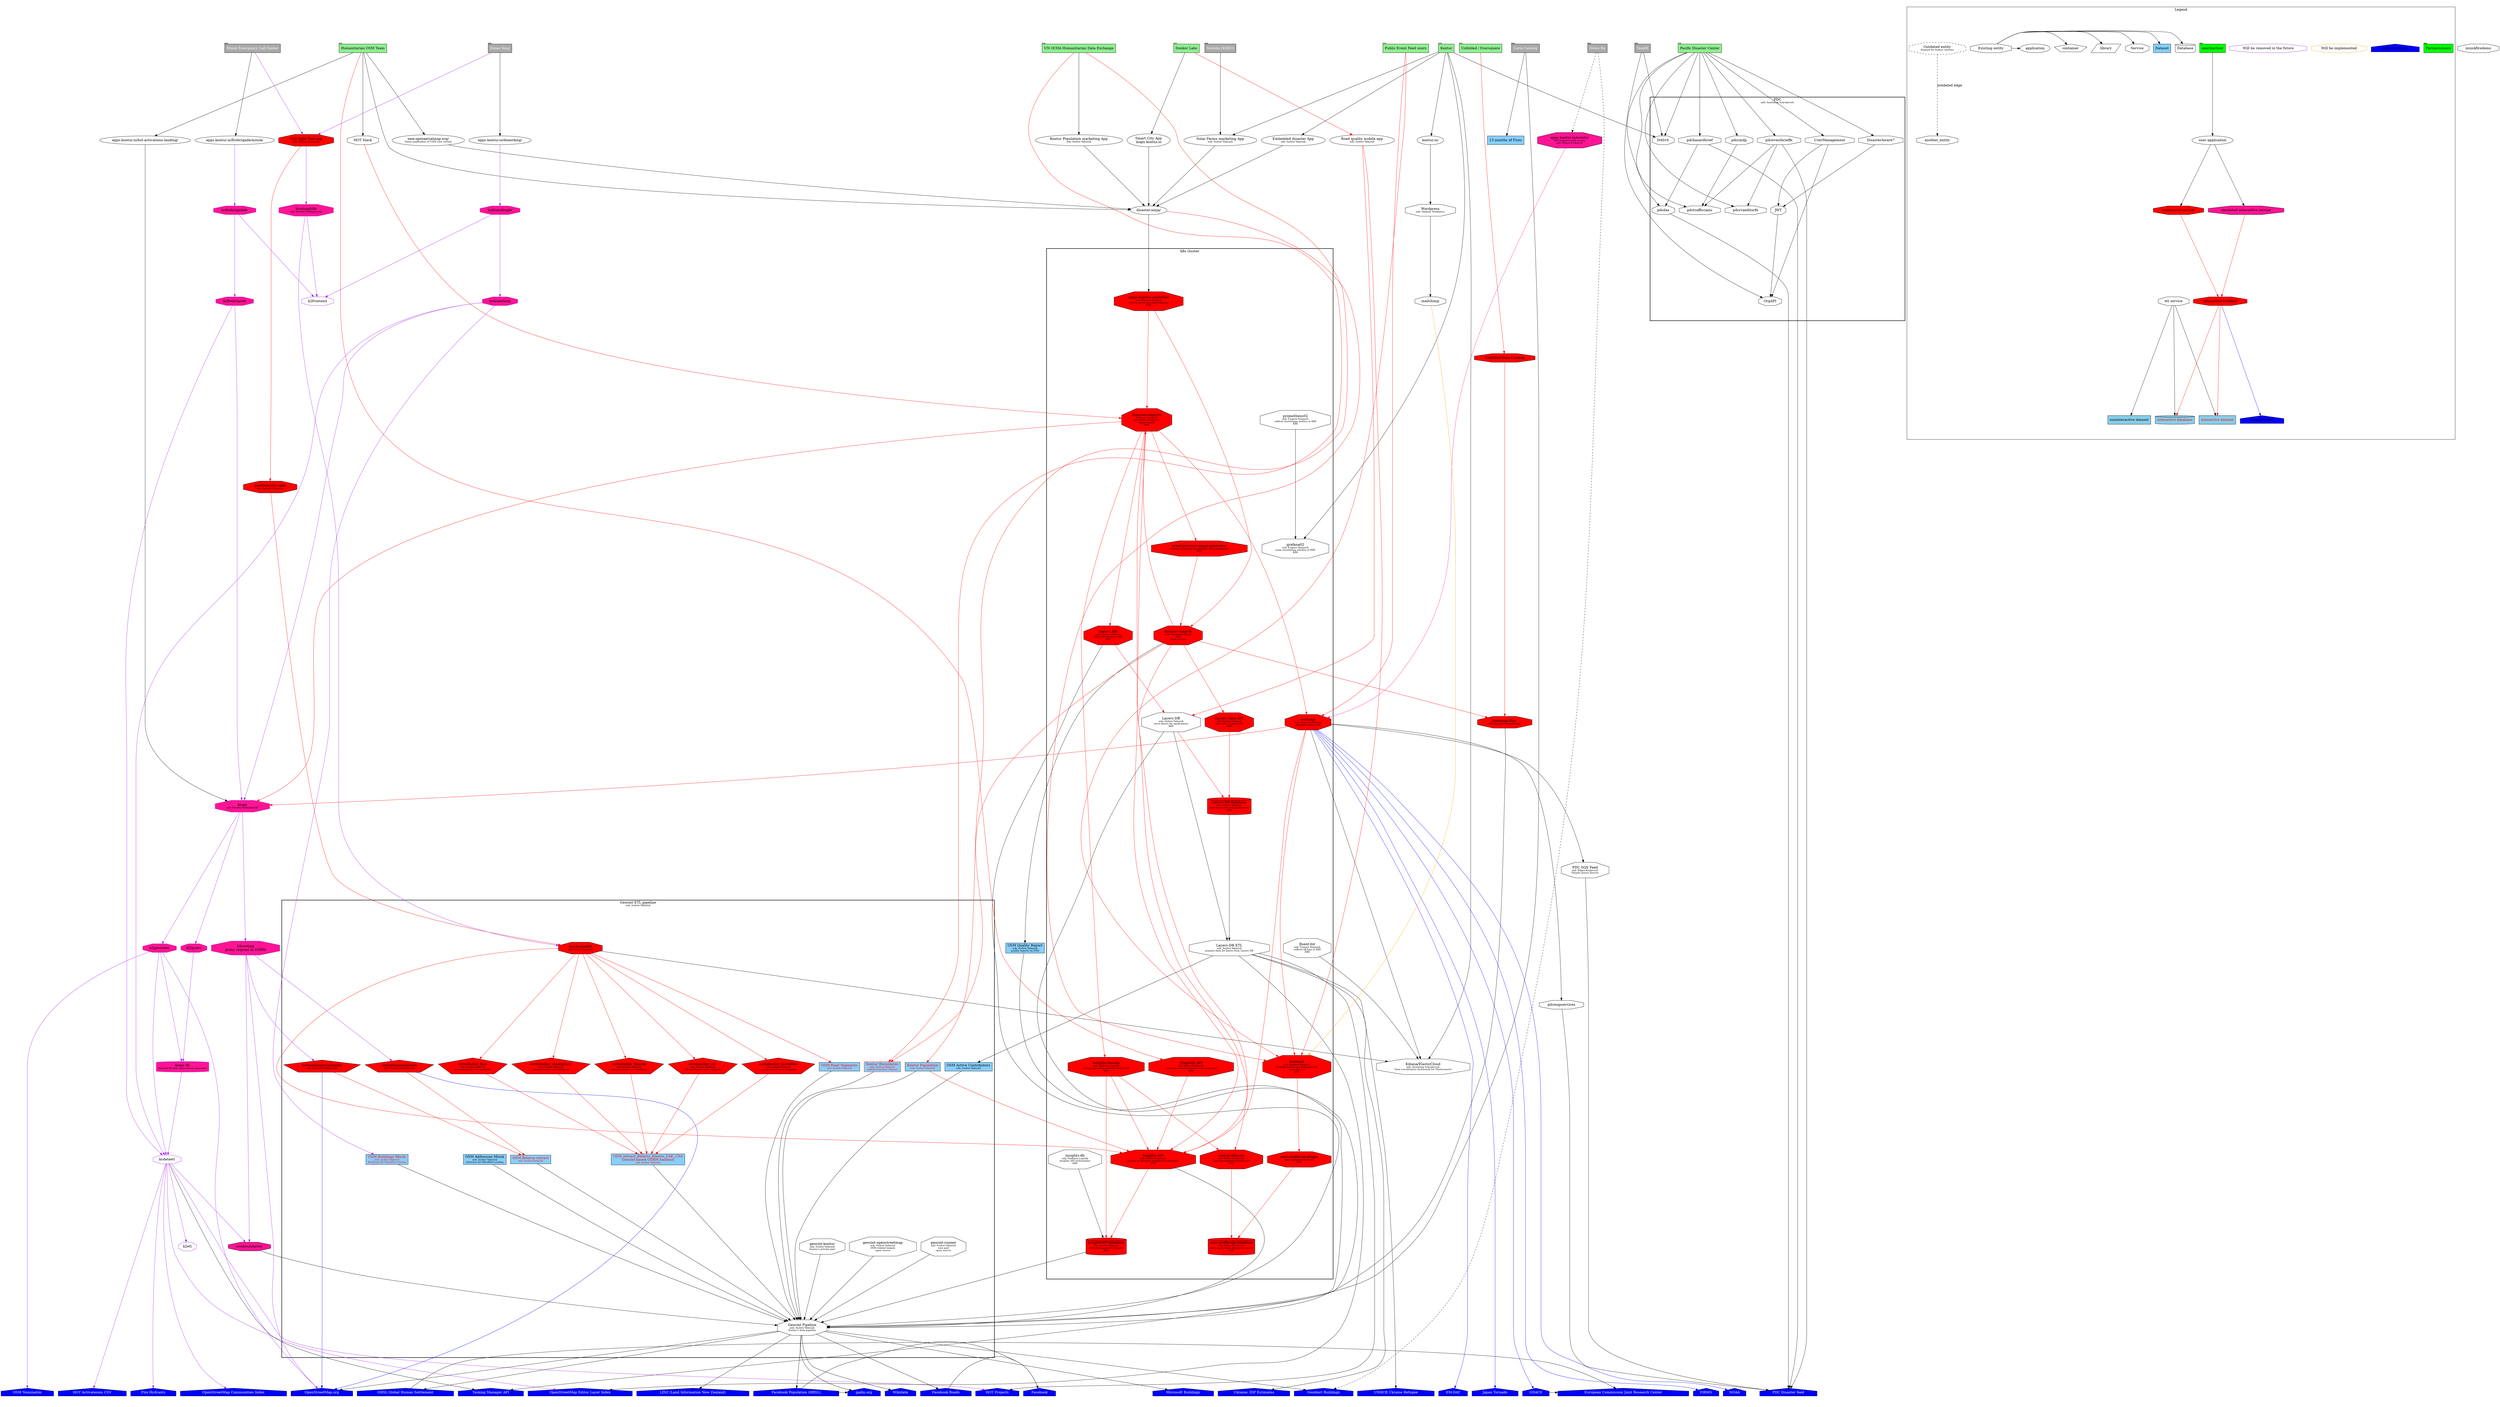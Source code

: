 digraph Platform_services{
    ratio=0.5625
    #ratio=0.7
    #ratio=1.0407 // 1993:1915
    #ratio=1.42
    maxiter=10000
    #compound=true;
    newrank=true
    edge[minlen=1,weight=1]
    node[shape=octagon]
    rankdir=TB // arrows go down

    // customers
    subgraph customers {
      rank=source // topmost always, the source of graph
      node[shape=tab,style=filled,fillcolor=lightgreen]

      subgraph customers_active_commercial {
        HOT           [label="Humanitarian OSM Team",group=hot]
        PDC           [label="Pacific Disaster Center"]
        Kontur        [label="Kontur",group=kontur]
      }

      subgraph customers_active_noncommercial { // active non-commercial engagements
        DonkorLabs    [label="Donkor Labs"]
        HDX           [label="UN OCHA Humanitarian Data Exchange",group=HDX]
        Unfolded      [label="Unfolded / Foursquare"]
        public_event_feed_users [label="Public Event Feed users"]
      }      

      subgraph customers_inactive { //inactive
        style="dashed"
        node[fontcolor=white,fillcolor=darkgrey]
        Tenefit       [label="Tenefit"]
        DonerKing     [label="Doner King",group=donerking]
        mchs          [label="Minsk Emergency Call Center"]
        cartocatalog  [label="Carto Catalog"] //updated 2021-10-08
        Sunbim                  [label="Sunbim (KREO)"]
        //Vianova [label="Vianova"]
        SwissRe                 [label="Swiss Re"] 
      }
    }


    // user facing
    // external
    subgraph data_providers {
        rank=sink; // bottom-most of the graph

        // grouping is just for better clarity, its not architectural
        node[shape=house,style=filled,fillcolor=blue,fontcolor=white]
        subgraph data_providers_hot {
          hotactivations     [label="HOT Projects"]
          hotactivationscsv  [label="HOT Activateions CSV"]
        }

        { // Meta
          facebookpopulation [label="Facebook Population (HRSL)"]
          facebookroads      [label="Facebook Roads"]
          facebook           [label="Facebook"]
        }

        { // OSM
          osm                [label="OpenStreetMap.org"]
          osmlayers          [label="OpenStreetMap Editor Layer Index"]
          osmcommunities     [label="OpenStreetMap Communities Index"]
          osmnominatim       [label="OSM Nominatim"]
        }

        { //new
          taskingmanagerapi [label="Tasking Manager API"] //new
          firms             [label="FIRMS"] //new
          noaa              [label="NOAA"] //new
          emdat             [label="EM-DAT"] //new
          japantornado      [label="Japan Tornado"] //new??
          firehydrants      [label="Fire Hydrants"] //new
        }


        { // Ukraine
          unhcrukrainerefugee [label="UNHCR Ukraine Refugee"]
          idpestimates [label="Ukraine: IDP Estimates"]
        }

        { // other
          msbuildings        [label="Microsoft Buildings"]
          geoalertbuildings  [label="GeoAlert Buildings"]
          gdacs              [label="GDACS"]
          ghs                [label="GHSL Global Human Settlement"]
          gadm               [label="gadm.org"]
          jrc                [label="European Commission Joint Research Center"]
          linz               [label="LINZ (Land Information New Zealand)"]
          pdcdisasters       [label="PDC Disaster feed"]
          wikidata           [label="Wikidata"]
        }
    }

    "layers-db" -> taskingmanagerapi
    "kcdataetl" -> taskingmanagerapi

    {
        rank=same
        OSM_quality_report [label=<OSM Quality Report<BR /><FONT POINT-SIZE="10">ask: Andrei Valasiuk<BR />quality reports on DN2</FONT>>,shape=rectangle,style=filled,fillcolor=lightskyblue]
        k2routing [label=<k2routing<BR />proxy request to OSRM>,style=filled,fillcolor=deeppink]
        k2layers[style=filled, fillcolor=deeppink]
        k2geocoder[style=filled,fillcolor=deeppink]
    }

    subgraph cluster_legend {
        label="Legend"
        {
            rank=same;
            "Partners/users" [shape=tab,style=filled,fillcolor=green]
            "Data Providers" [shape=house,style=filled,fillcolor=blue]
            "Will be implemented" [color=orange]
            "Will be removed in the future" [color=purple]
        }

        {
            "user/partner"[shape=tab,style=filled,fillcolor=green]
            "user application"[shape=ellipse]
            "interactive service"[style=filled,fillcolor=red] 
            "interactive backend"[style=filled,fillcolor=red] 
            "interactive dataset"[shape=rectangle,style=filled,fillcolor=skyblue,fontcolor=red] 
            "interactive database"[shape=cylinder,style=filled,fillcolor=skyblue,fontcolor=red] 
            "noninteractive dataset"[shape=rectangle,style=filled,fillcolor=skyblue] 
            "data provider"[shape=house,style=filled,fillcolor=blue] 
            "etl service"
            "obsoleted interactive service"[style=filled,fillcolor=deeppink] 
            "user/partner"->"user application"
            "user application" -> "interactive service"
            "user application" -> "obsoleted interactive service"
            "interactive service" -> "interactive backend"[color=red]
            "obsoleted interactive service" -> "interactive backend"[color=red]
            "interactive backend" -> "interactive dataset"[color=red]
            "interactive backend" -> "interactive database"[color=red]
            "interactive backend" -> "data provider"[color=blue]
            "etl service" -> "interactive dataset"
            "etl service" -> "interactive database"
            "etl service" -> "noninteractive dataset"

        }

        {
            rank=same;
            "Existing entity" [color=black]
            database [label=<Database>,shape=cylinder,color=black]
            "Existing entity" -> database
            dataset [label=<Dataset>,shape=rectangle,style=filled,fillcolor=lightskyblue,color=black]
            "Existing entity" -> dataset
            service [label=<Service>,shape=octagon,color=black]
            "Existing entity" -> service
            library [label=<library>,shape=parallelogram,color=black]
            "Existing entity" -> library
            container [label=<container>,shape=pentagon,color=black]
            "Existing entity" -> container
            ellipse [label=<application>,shape=ellipse,color=black]
            "Existing entity" -> ellipse
        }

        {
            outdated [label=<Outdated entity<BR /><FONT POINT-SIZE="10">Keeped for history reasons</FONT>>,style=dashed]
            another_entity [shape=octagon]
            outdated -> another_entity [label="outdated edge",style=dashed]
        }        
    }

    subgraph kontur_infrastructure {

      subgraph cluster_k8s {
          label="k8s cluster"
          style=bold

          subgraph interactive_workloads {

            node[style=filled,fillcolor=red]
         
            subgraph iw_ingress{
              "nginx-ingress-controller" [label=<nginx-ingress-controller<BR /><FONT POINT-SIZE="10">ask: Eugene Karpach<BR />reverse proxy and load balancer<br/>K8S</FONT>>]
            }

            subgraph iw_ninja { 
              node[group=ninja_components]
              "disaster-ninja-be" [label=<disaster-ninja-be<BR /><FONT POINT-SIZE="10">Platform backend<BR />ask: Palina Krukovich<BR />Open Source<BR />K8S</FONT>>]
              "disaster-ninja-fe" [label=<disaster-ninja-fe<BR /><FONT POINT-SIZE="10">ask: Viachaslau Kozel<BR />K8S<BR />Open Source</FONT>>]
            
              "event-preview-image-generator" [label=<event-preview-image-generator<BR /><FONT POINT-SIZE="10">Preview generator for platform links integration<BR />K8S</FONT>>]
            }

            subgraph iw_layers {
              node[group=layers_components]
              "layers-tiles-api" [label=<Layers Tiles API<BR /><FONT POINT-SIZE="10">ask: Andrei Valasiuk<BR />tiles API of Layers-DB<BR />K8S</FONT>>]
              "Layers-API"       [label=<Layers API<BR /><FONT POINT-SIZE="10">ask: Andrei Valasiuk<BR />OGC-API of Layers-DB<BR />K8S</FONT>>]
              "layers-db" [label=<Layers-DB<BR /><FONT POINT-SIZE="10">ask: Andrei Valasiuk<BR />serve layers for applications<BR />K8S</FONT>>]
              "layers-db-database" [label=<Layers-DB database<BR /><FONT POINT-SIZE="10">ask: Andrei Valasiuk<BR />store layers for web-applications<BR />K8S</FONT>>,
                                    shape=cylinder]
            }

            subgraph iw_users {
              node[group=users_components]
              "user-profile-api" [label=<user-profile-api<FONT POINT-SIZE="10"><BR />ask: Palina Krukovich<BR />user management service API<BR />K8S</FONT>>]
              "user-profile-api-database" [label=<user-profile-api-database<FONT POINT-SIZE="10"><BR />ask: Palina Krukovich<BR />store application settings for users<BR />K8S</FONT>>,
                                        shape=cylinder]

              "user-profile-spi-plugin" [label=<user-profile-spi-plugin<FONT POINT-SIZE="10"><BR />ask: Aliaksandr Kolesen<BR />K8S</FONT>>]
              keycloak [label=<keykloak<BR /><FONT POINT-SIZE="10">ask: Eugene Karpach<BR />Identity and access management<BR />Open Source<BR />K8S</FONT>>]
            }

            subgraph iw_insights {
              node[group=insights_components]

              insightsapi [label=<Insights API<BR /><FONT POINT-SIZE="10">ask: Palina Krukovich<BR />service to calculate analytics for geometry<BR />K8S</FONT>>]
              graphqlapi [label=<GraphQL API<BR /><FONT POINT-SIZE="10">ask: Palina Krukovich<BR />service to calculate analytics for geometry<BR />K8S</FONT>>]
          
              "insights-llm-api" [label=<insights-llm-api<BR /><FONT POINT-SIZE="10">ask: Nadzeya Laptsik<BR />service providing analytics from LLM<BR />K8S</FONT>>]
              "insightsapi-database" [label=<InsightsAPI-database<FONT POINT-SIZE="10"><BR />ask: Andrei Valasiuk<BR />store hexagonized datasets<BR />K8S</FONT>>,
                                        shape=cylinder]
            }

            subgraph iw_events {
              node[group=events_components]
              eventapi [label=<eventapi<BR /><FONT POINT-SIZE="10">ask: Palina Krukovich<BR />disasters events API</FONT>>]
            }

          }

          subgraph noninteractive_workloads {
            subgraph nw_observability {
              node[group=observability_components]
              "prometheus02" [label=<prometheus02<BR /><FONT POINT-SIZE="10">ask: Eugene Karpach<BR />collects cluster/app metrics in K8S<BR />K8S</FONT>>]
              "grafana02" [label=<grafana02<BR /><FONT POINT-SIZE="10">ask: Eugene Karpach<BR />main monitoring solution in K8S<BR />K8S</FONT>>]
              "fluent-bit" [label=<fluent-bit<FONT POINT-SIZE="10"><BR />ask: Eugene Karpach<BR />collects all logs in K8S<BR />K8S</FONT>>]
            }

            subgraph nw_layers {
              node[group=layers_components]
              "layers-etl" [label=<Layers-DB ETL<BR /><FONT POINT-SIZE="10">ask: Andrei Valasiuk<BR />prepare data for layers from Layers DB</FONT>>]
            }
            subgraph nw_insignts {
              node[group=insights_components]
              "insights-db" [label=<insights-db<BR /><FONT POINT-SIZE="10">ask: Nadzeya Laptsik<BR />Insights API orchestrator<BR />K8S</FONT>>]
            }
          }

          
          

      }
      
      subgraph cluster_geocint {
          label=<Geocint ETL pipeline<BR /><FONT POINT-SIZE="10">ask: Andrei Valasiuk</FONT>>
          style=bold
          //rank=none

          "geocint-runner" [label=<geocint-runner<BR /><FONT POINT-SIZE="10">ask: Andrei Valasiuk<BR />core part<BR />open source</FONT>>]
          "geocint-openstreetmap" [label=<geocint-openstreetmap<BR /><FONT POINT-SIZE="10">ask: Andrei Valasiuk<BR />OSM-related targets<BR />open source</FONT>>]
          "geocint-kontur" [label=<geocint-kontur<BR /><FONT POINT-SIZE="10">ask: Andrei Valasiuk<BR />Kontur's private part</FONT>>]
          geocint [label=<Geocint Pipeline<BR /><FONT POINT-SIZE="10">ask: Andrei Valasiuk<BR />Kontur's data pipeline</FONT>>]
          isochroneapi [label=<IsochroneAPI<BR /><FONT POINT-SIZE="10">ask: Andrei Valasiuk</FONT>>]

          {
              rank=same;
              osrmemergencyminsk [label=<osrmemergencyminsks<BR /><FONT POINT-SIZE="10">ask: Darafei Praliakouski</FONT>>,shape=pentagon,style=filled,fillcolor=red]
              osrmdistanceminsk [label=<osrmdistanceminsks<BR /><FONT POINT-SIZE="10">ask: Darafei Praliakouski</FONT>>,shape=pentagon,style=filled,fillcolor=red]
              osrmdocker_motobike [label=<osrmdocker_motobike<BR /><FONT POINT-SIZE="10">ask: Andrei Valasiuk<BR />geocint-based osrm backend</FONT>>,shape=pentagon,style=filled,fillcolor=red]
              osrmdocker_foot [label=<osrmdocker_foot<BR /><FONT POINT-SIZE="10">ask: Andrei Valasiuk<BR />geocint-based osrm backend</FONT>>,shape=pentagon,style=filled,fillcolor=red]
              osrmdocker_emergency [label=<osrmdocker_emergency<BR /><FONT POINT-SIZE="10">ask: Andrei Valasiuk<BR />geocint-based osrm backend</FONT>>,shape=pentagon,style=filled,fillcolor=red]
              osrmdocker_bicycle [label=<osrmdocker_bicycle<BR /><FONT POINT-SIZE="10">ask: Andrei Valasiuk<BR />geocint-based osrm backend</FONT>>,shape=pentagon,style=filled,fillcolor=red]
              osrmdocker_car [label=<osrmdocker_car<BR /><FONT POINT-SIZE="10">ask: Andrei Valasiuk<BR />geocint-based osrm backend</FONT>>,shape=pentagon,style=filled,fillcolor=red]
          }

          {
              // Global datasets
              rank=same;
          
              osmroadsegments [label=<OSM Road Segments<BR /><FONT POINT-SIZE="10">ask: Andrei Valasiuk</FONT>>,shape=rectangle,style=filled,fillcolor=lightskyblue,fontcolor=red]
              konturpopulation [label=<Kontur Population<BR /><FONT POINT-SIZE="10">ask: Andrei Valasiuk</FONT>>,shape=rectangle,style=filled,fillcolor=lightskyblue,fontcolor=red]
              kontur_boundaries [label=<Kontur Boundaries<BR /><FONT POINT-SIZE="10">ask: Andrei Valasiuk<BR />global boundary dataset</FONT>>,
                                      shape=rectangle,style=filled,fillcolor=lightskyblue,color=red,fontcolor=red]
              osmcontributorstiles [label=<OSM Active Contributors<BR /><FONT POINT-SIZE="10">ask: Andrei Valasiuk</FONT>>,shape=rectangle,style=filled,fillcolor=lightskyblue]
          }

          {
              // Minsk datasets
              rank=same;
              addressesminsk [label=<OSM Addresses Minsk<BR /><FONT POINT-SIZE="10">ask: Andrei Valasiuk<BR />Adresses for Minskfire routing</FONT>>,shape=rectangle,style=filled,fillcolor=lightskyblue    ]
              buildingsminsk [label=<OSM Buildings Minsk<BR /><FONT POINT-SIZE="10">ask: Andrei Valasiuk<BR />Buildings for Minskfire routing</FONT>>,
                shape=rectangle,style=filled,fillcolor=lightskyblue,fontcolor=red]
              belarusosmpbf [label=<OSM Belarus extract<BR /><FONT POINT-SIZE="10">ask: Andrei Valasiuk</FONT>>,shape=rectangle,style=filled,fillcolor=lightskyblue,fontcolor=red]
              pdsdataset  [label=<OSM_extract_Belarus_Kosovo_UAE_USA<BR />Geocint-based OSRM backend<BR /><FONT POINT-SIZE="10">ask: Andrei Valasiuk</FONT>>,
                shape=rectangle,style=filled,fillcolor=lightskyblue,fontcolor=red]//Area of interest updated 2024-30-01
          }
      } 

    }

    // prevent prometheus from being considered 'source', popping whole graph up
    "nginx-ingress-controller" -> prometheus02[style=invis]
    "nginx-ingress-controller" -> graphqlapi[style=invis]

    k2geocoder -> osmnominatim [color=purple]

    "user-profile-api" -> "user-profile-api-database"[color=red]
    "user-profile-spi-plugin" -> "user-profile-api-database"[color=red]

    keycloak -> "user-profile-spi-plugin"[color=red]
    eventapi -> keycloak[color=red]

    "basemap tiles"  [label=<basemap tiles<BR /><FONT POINT-SIZE="10">ask: Darafei Praliaskouski</FONT>>][style=filled,fillcolor=red]
    "disaster-ninja-fe" -> "basemap tiles"[color=red] 
    "basemap tiles" -> geocint

    "disaster-ninja-fe" ->  "disaster-ninja-be"[color=red]
    "disaster-ninja-fe" -> kontur_boundaries[color=red]
    "disaster-ninja-fe" -> OSM_quality_report
    "disaster-ninja-fe" -> "layers-tiles-api"[color=red]

    "disaster-ninja-be" -> "user-profile-api"[color=red]
    "disaster-ninja-be" -> "event-preview-image-generator"[color=red]
    "event-preview-image-generator" -> "disaster-ninja-fe"[color=red]
    "disaster-ninja-be" -> insightsapi[color=red]
    "disaster-ninja-fe" -> insightsapi[color=red]
    "disaster-ninja-be" -> "insights-llm-api"[color=red]
    graphqlapi -> insightsapi[color=red]
    "disaster-ninja-be" -> kcapi[color=red]
    "disaster-ninja-be" -> eventapi[color=red]
    "disaster-ninja-be" -> "Layers-API"[color=red]

    "HOT Slack" -> "disaster-ninja-be"[color=red] // should be to ingress controller, maybe...

    "nginx-ingress-controller" -> "disaster-ninja-fe"[color=red] 
    "nginx-ingress-controller" -> "disaster-ninja-be" [color=red]

    SwissRe -> geoalertbuildings [style=dashed]
    SwissRe -> eventapiprod [style=dashed]

    "Layers-API" -> "layers-db"[color=red]
    "layers-tiles-api" -> "layers-db-database"[color=red]
    "layers-db" -> "layers-etl"
    "layers-db" -> "layers-db-database"[color=red]
    "layers-db-database" -> "layers-etl"

    "layers-etl" -> hotactivations
    "layers-etl" -> osmcontributorstiles
    "layers-etl" -> unhcrukrainerefugee
    "layers-etl" -> idpestimates
    "layers-etl" -> osmlayers
    

    gdacs -> jrc
    ghs -> jrc
    facebookpopulation -> facebook
    facebookroads -> facebook


    subgraph client_apps {

        node[shape=ellipse]

        subgraph same_ranked_client_apps {
          rank=same;

          {
            donerkingapp [label="apps.kontur.io/donerking/",group="donerking"]
            eventapiprod [label=<apps.kontur.io/events/<BR /><FONT POINT-SIZE="10">API endpoint with events<BR />ask: Palina Krukovich</FONT>>,
                            shape=octagon,style=filled,fillcolor=deeppink]
            mchsapp [label="apps.kontur.io/firebrigade/minsk/",group="firebrig"]
          }

          {
            konturwebsite [label="kontur.io/",group=konturwebsite]
          }

          {
            hotlandingpage [label="apps.kontur.io/hot-activations-landing/",group="hot"]
            "HOT Slack" [group="hot"]
            oam [label=<new.openaerialmap.org/<BR /><FONT POINT-SIZE="10">Demo application of OAM new version</FONT>>,group="hot"]
          }

       
          {
            roadqualityapp [label=<Road quality mobile app<BR /><FONT POINT-SIZE="10">ask: Andrei Valasiuk</FONT>>,group="donkor"]
            smartcity [label=<Smart City App<BR />maps.kontur.io>,group="donkor"]
          }

          solarfarm [label=<Solar Farms marketing App<BR /><FONT POINT-SIZE="10">ask: Andrei Valasiuk</FONT>>]
          embeddedpop [label=<Kontur Population marketing App<BR /><FONT POINT-SIZE="10">ask: Andrei Valasiuk</FONT>>,group="HDX"]
          embeddeddisaster [label=<Embedded disaster App<BR /><FONT POINT-SIZE="10">ask: Andrei Valasiuk</FONT>>]
        }

        subgraph special_client_app {
          disasterninja [label="disaster.ninja/"]
        }
    }

    disasterninja -> "nginx-ingress-controller"
    disasterninja -> keycloak[color=red]
    Sunbim -> solarfarm

    embeddedpop -> disasterninja
    embeddeddisaster -> disasterninja
    oam -> disasterninja

    DonkorLabs -> smartcity -> disasterninja
    DonkorLabs -> roadqualityapp -> keycloak[color=red]

    roadqualityapp -> "layers-db"[color=red]
    solarfarm -> disasterninja


    public_event_feed_users -> keycloak[color=red]
    public_event_feed_users -> eventapi[color=red]
    HOT -> disasterninja
    HOT -> hotlandingpage //new
    HOT -> "HOT Slack"
    HOT -> oam
    HOT -> graphqlapi[color=red]
    Kontur -> solarfarm
    Kontur -> embeddeddisaster
    
    "Unfolded Data Catalog"[style=filled,fillcolor=red]
    Unfolded -> "Unfolded Data Catalog"[color=red] //updated 2021-10-08
    "Unfolded Data Catalog" -> "basemap tiles"[color=red] //updated 2021-10-08

    "13 months of Fires" [label=<13 months of Fires>,shape=rectangle,style=filled,fillcolor=lightskyblue]
    cartocatalog -> "13 months of Fires"//updated 2021-10-08
    cartocatalog -> geocint //updated 2021-10-08

    eventapiprod -> eventapi[color=deeppink]
    hotlandingpage -> kcapi //new
    CSTAPP [label=<City Split Tool app<BR /><FONT POINT-SIZE="10">ask: Tigran Grigoryan</FONT>>,style=filled,fillcolor=red]
    mchs -> CSTAPP[color=purple]
    DonerKing -> CSTAPP [color=purple]
    citysplit [label="platform/city-split"][label=<platform/city-split<BR /><FONT POINT-SIZE="10">ask: Tigran Grigoryan</FONT>>][style=filled,fillcolor=red]

    CSTAPP -> citysplit[color=red]
    isochroneapi[style=filled,fillcolor=red]
    citysplit -> isochroneapi[color=red]
    insightsapi -> "insightsapi-database"[color=red]
    "insights-db" -> "insightsapi-database"
    "insights-llm-api" -> "insightsapi-database"[color=red]
    "insights-llm-api" -> "user-profile-api"[color=red]
    "insights-llm-api" -> insightsapi[color=red]
    
    konturpopulation -> insightsapi[color=red] // updated 2021-10-08
    isochroneapi -> insightsapi[color=red] //new

    eventapi -> insightsapi[color=red] //new
    isochroneapi -> osmroadsegments[color=red]
    osmroadsegments -> geocint
    buildingsminsk -> geocint
    osmcontributorstiles -> geocint
    addressesminsk -> geocint
    insightsapi -> geocint
    belarusosmpbf -> geocint
    pdsdataset -> geocint //updated 2021-10-08
    osrmdocker_foot -> pdsdataset[color=red] //updated 2021-10-08
    osrmdocker_bicycle -> pdsdataset[color=red] //updated 2021-10-08
    osrmdocker_car -> pdsdataset[color=red] //updated 2021-10-08
    osrmdocker_emergency -> pdsdataset[color=red] //updated 2021-10-08
    osrmdocker_motobike -> pdsdataset[color=red] //updated 2021-10-08
    isochroneapi -> osrmdocker_foot[color=red]  //updated 2021-10-08
    isochroneapi -> osrmdocker_bicycle[color=red] //updated 2021-10-08
    isochroneapi -> osrmdocker_car[color=red] //updated 2021-10-08
    isochroneapi -> osrmdocker_emergency[color=red] //updated 2021-10-08
    isochroneapi -> osrmdocker_motobike[color=red]   //updated 2021-10-08

    osrmemergencyminsk -> belarusosmpbf[color=red]
    osrmdistanceminsk -> belarusosmpbf[color=red]
    konturpopulation -> geocint
    HDX -> konturpopulation[color=red]
    HDX -> kontur_boundaries[color=red]
    HDX -> embeddedpop



    "geocint-runner" -> geocint
    "geocint-openstreetmap" -> geocint
    "geocint-kontur" -> geocint
    "Layers-API" -> geocint
    geocint -> osm
    geocint -> facebookpopulation
    facebookpopulation -> gadm
    geocint -> gadm
    geocint -> ghs
    geocint -> facebookroads
    geocint -> msbuildings
    geocint -> geoalertbuildings
    geocint -> wikidata
    geocint -> linz

    "insightsapi-database" -> geocint
    kontur_boundaries -> geocint //updates 2021-10-08
    OSM_quality_report -> geocint //updated 2021-10-08 Sasha Petrov
    osmboundaries[style=filled,fillcolor=deeppink]
    osmboundaries -> geocint

    kccitysplitfe [label=<kccitysplitfe<BR /><FONT POINT-SIZE="10">ask: Darafei Praliaskouski</FONT>>,color=purple,style=filled,fillcolor=deeppink]
    kccitysplitfe -> isochroneapi [color=purple]
    CSTAPP -> kccitysplitfe [color=purple]

    // lets use deeppink for outdated+interactive
    kcapi [label=<kcapi<BR /><FONT POINT-SIZE="10">ask: Darafei Praliaskouski</FONT>>,color=purple,style=filled,fillcolor=deeppink]
    eventapi -> gdacs[color=blue]
    eventapi -> firms[color=blue] //new
    eventapi -> noaa[color=blue] //new
    eventapi -> emdat[color=blue] //new
    eventapi -> japantornado[color=blue] //new
    eventapi -> kcapi[color=red]

    // donerking legacy stack
    kcdonerkingfe [color=purple,group="donerking",style=filled,fillcolor=deeppink]
    kcdonerking [color=purple,group="donerking",style=filled,fillcolor=deeppink]

    DonerKing -> donerkingapp
    donerkingapp -> kcdonerkingfe [color=purple]
    kcdonerkingfe -> kcdonerking [color=purple]
    kcdonerking -> buildingsminsk [color=purple]
    kcdonerking -> kcdataetl [color=purple]


    kcdataetl [color=purple]
    kcdataetl -> hotactivations [color=purple]
    kcdataetl -> hotactivationscsv [color=purple]
    kcdataetl -> osmcommunities [color=purple]
    kcdataetl -> osmlayers [color=purple]
    kcdataetl -> k2etl [color=purple]
    kcdataetl -> osmboundaries [color=purple]
    kcdataetl -> firehydrants [color=purple]
   
    // firebrig stack  
    kcfirebrigadefe [color=purple, group="firebrig",style=filled,fillcolor=deeppink]
    kcfirebrigade [color=purple, group="firebrig",style=filled,fillcolor=deeppink]
    mchs -> mchsapp
    mchsapp -> kcfirebrigadefe [color=purple]
    kcfirebrigadefe -> kcfirebrigade [color=purple]
    kcfirebrigade -> kcdataetl [color=purple]

    kcapi [color=purple]
    kcdonerking -> kcapi [color=purple]
    kcfirebrigade -> kcapi [color=purple]

    pdcsqs [label=<PDC SQS Feed<BR /><FONT POINT-SIZE="10">ask: Palina Krukovich<BR />Simple Queue Service</FONT>>]
    
    eventapi -> pdcsqs -> pdcdisasters
    eventapi -> pdcmapservices -> pdcdisasters


    k2etl [color=purple]
    k2layers [color=purple]
    k2layers [color=purple]
    kcapi -> k2layers [color=purple]
    "kcapi db" [label=<kcapi db<BR /><FONT POINT-SIZE="10">Internal db that stores layers, geocoder</FONT>>,color=purple,shape=cylinder,style=filled,fillcolor=deeppink]
    k2layers -> "kcapi db" [color=purple]
    k2geocoder -> "kcapi db" [color=purple]
    "kcapi db" -> kcdataetl [color=purple]
    minskfiredemo 
    k2routing [color=purple]
    kcapi -> k2routing [color=purple]
    k2routing -> osm [color=purple]
    k2routing -> osrmemergencyminsk [color=purple]
    k2routing -> osmboundaries [color=purple] // accoring to A.Kalenik
    osrmemergencyminsk -> osm[color=blue]
    k2routing -> osrmdistanceminsk [color=purple]
    osrmdistanceminsk -> osm[color=blue]
    k2geocoder [color=purple]
    kcapi -> k2geocoder [color=purple]
    k2geocoder -> osm [color=purple]
    k2geocoder -> kcdataetl [color=purple]
    k2frontend [color=purple]
    kcdonerkingfe -> k2frontend [color=purple]
    kcfirebrigadefe -> k2frontend [color=purple]
    kccitysplitfe -> k2frontend [color=purple]

    subgraph cluster_PDC {
        label=<PDC<BR /><FONT POINT-SIZE="10">ask: Anastasia Artyukevich</FONT>>
        style=bold

        pdcrvaeditorfe        
        pdceventbrieffe        
        pdchazardbrief        
        pdcdas        
        pdctrafficcams 
        DASv4          
        UserManagement
        DisasterAware7
        pdccmdp   
        OrgAPI
        JWT
    }
    
    PDC -> pdcrvaeditorfe
    PDC -> pdceventbrieffe
    pdceventbrieffe -> pdcdisasters
    pdceventbrieffe -> pdcrvaeditorfe
    PDC -> pdchazardbrief
    pdchazardbrief -> pdcdas
    pdchazardbrief -> pdcdisasters
    PDC -> pdcdas
    pdcdas -> pdcdisasters
    PDC -> pdctrafficcams
    pdceventbrieffe -> pdctrafficcams
    PDC -> pdccmdp -> pdctrafficcams
    Tenefit -> OrgAPI // update 2021-10-8
    PDC -> UserManagement -> JWT         // update 2021-10-8
    UserManagement -> OrgAPI // update 2021-10-8
    PDC -> DisasterAware7 -> JWT -> OrgAPI // update 2021-10-8
    PDC -> DASv4 // update 2021-10-8
    Tenefit -> DASv4 // update 2021-10-8
    Kontur -> DASv4 // update 2021-10-8

    // konturwebsite stack
    wordpress [label=<Wordpress<BR /><FONT POINT-SIZE="10">ask: Aleksey Tarakanov</FONT>>,group=konturwebsite]
    mailchimp [group=konturwebsite]
    Kontur -> konturwebsite -> wordpress -> mailchimp
    mailchimp -> keycloak [color=orange]


    "prometheus02" -> grafana02
    kibana [label=<Kibana/ElasticCloud<BR /><FONT POINT-SIZE="10">ask: Anastasia Artyukevich<BR />Data visualization dashboard for Elasticsearch</FONT>>]
    
    Kontur -> grafana02
    
    Kontur -> kibana //updated 2021-10-08
    eventapi -> kibana//updated 2021-10-08
    isochroneapi -> kibana//updated 2021-10-08
    
    "fluent-bit" -> kibana

}
